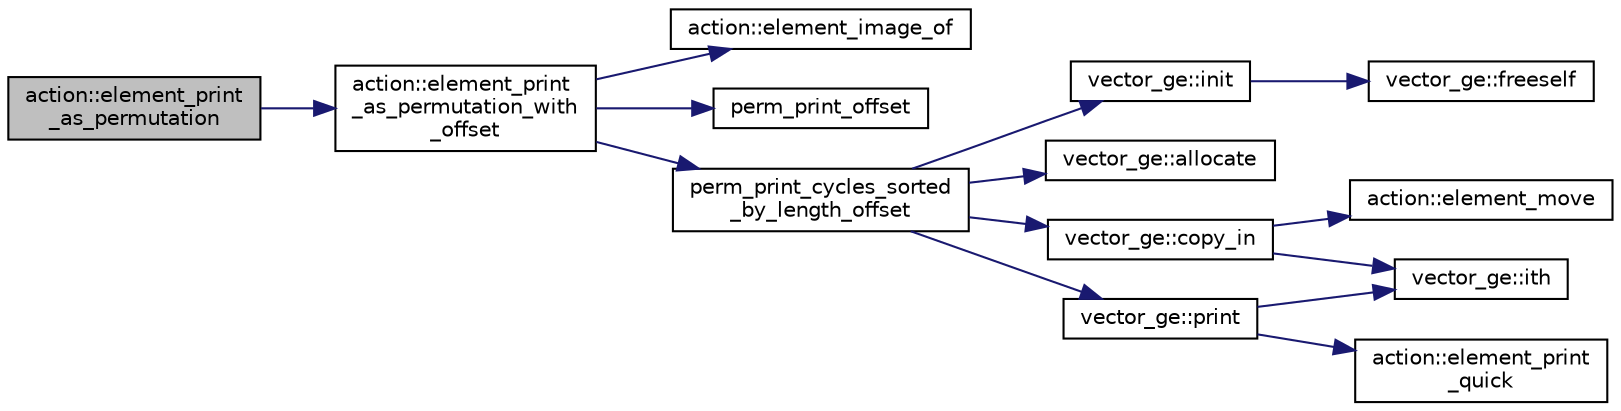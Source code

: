 digraph "action::element_print_as_permutation"
{
  edge [fontname="Helvetica",fontsize="10",labelfontname="Helvetica",labelfontsize="10"];
  node [fontname="Helvetica",fontsize="10",shape=record];
  rankdir="LR";
  Node7396 [label="action::element_print\l_as_permutation",height=0.2,width=0.4,color="black", fillcolor="grey75", style="filled", fontcolor="black"];
  Node7396 -> Node7397 [color="midnightblue",fontsize="10",style="solid",fontname="Helvetica"];
  Node7397 [label="action::element_print\l_as_permutation_with\l_offset",height=0.2,width=0.4,color="black", fillcolor="white", style="filled",URL="$d2/d86/classaction.html#addd61d869434abaad431124a6d858396"];
  Node7397 -> Node7398 [color="midnightblue",fontsize="10",style="solid",fontname="Helvetica"];
  Node7398 [label="action::element_image_of",height=0.2,width=0.4,color="black", fillcolor="white", style="filled",URL="$d2/d86/classaction.html#ae09559d4537a048fc860f8a74a31393d"];
  Node7397 -> Node7399 [color="midnightblue",fontsize="10",style="solid",fontname="Helvetica"];
  Node7399 [label="perm_print_offset",height=0.2,width=0.4,color="black", fillcolor="white", style="filled",URL="$d2/d7c/combinatorics_8_c.html#ab87deef2ba9e4d2ce386a19eeaffecf3"];
  Node7397 -> Node7400 [color="midnightblue",fontsize="10",style="solid",fontname="Helvetica"];
  Node7400 [label="perm_print_cycles_sorted\l_by_length_offset",height=0.2,width=0.4,color="black", fillcolor="white", style="filled",URL="$d5/d90/action__global_8_c.html#a9d1f2e34879c04dbc45d08984a8066e3"];
  Node7400 -> Node7401 [color="midnightblue",fontsize="10",style="solid",fontname="Helvetica"];
  Node7401 [label="vector_ge::init",height=0.2,width=0.4,color="black", fillcolor="white", style="filled",URL="$d4/d6e/classvector__ge.html#afe1d6befd1f1501e6be34afbaa9d30a8"];
  Node7401 -> Node7402 [color="midnightblue",fontsize="10",style="solid",fontname="Helvetica"];
  Node7402 [label="vector_ge::freeself",height=0.2,width=0.4,color="black", fillcolor="white", style="filled",URL="$d4/d6e/classvector__ge.html#aa002e4b715cc73a9b8b367d29700b452"];
  Node7400 -> Node7403 [color="midnightblue",fontsize="10",style="solid",fontname="Helvetica"];
  Node7403 [label="vector_ge::allocate",height=0.2,width=0.4,color="black", fillcolor="white", style="filled",URL="$d4/d6e/classvector__ge.html#a35b062a9201b30f0a87bf87702d243ae"];
  Node7400 -> Node7404 [color="midnightblue",fontsize="10",style="solid",fontname="Helvetica"];
  Node7404 [label="vector_ge::copy_in",height=0.2,width=0.4,color="black", fillcolor="white", style="filled",URL="$d4/d6e/classvector__ge.html#ad02ebf2d4e8bbf095685aea921999145"];
  Node7404 -> Node7405 [color="midnightblue",fontsize="10",style="solid",fontname="Helvetica"];
  Node7405 [label="vector_ge::ith",height=0.2,width=0.4,color="black", fillcolor="white", style="filled",URL="$d4/d6e/classvector__ge.html#a1ff002e8b746a9beb119d57dcd4a15ff"];
  Node7404 -> Node7406 [color="midnightblue",fontsize="10",style="solid",fontname="Helvetica"];
  Node7406 [label="action::element_move",height=0.2,width=0.4,color="black", fillcolor="white", style="filled",URL="$d2/d86/classaction.html#a550947491bbb534d3d7951f50198a874"];
  Node7400 -> Node7407 [color="midnightblue",fontsize="10",style="solid",fontname="Helvetica"];
  Node7407 [label="vector_ge::print",height=0.2,width=0.4,color="black", fillcolor="white", style="filled",URL="$d4/d6e/classvector__ge.html#a0d260cce035c20b32d7989c50670aa8a"];
  Node7407 -> Node7408 [color="midnightblue",fontsize="10",style="solid",fontname="Helvetica"];
  Node7408 [label="action::element_print\l_quick",height=0.2,width=0.4,color="black", fillcolor="white", style="filled",URL="$d2/d86/classaction.html#a4844680cf6750396f76494a28655265b"];
  Node7407 -> Node7405 [color="midnightblue",fontsize="10",style="solid",fontname="Helvetica"];
}
